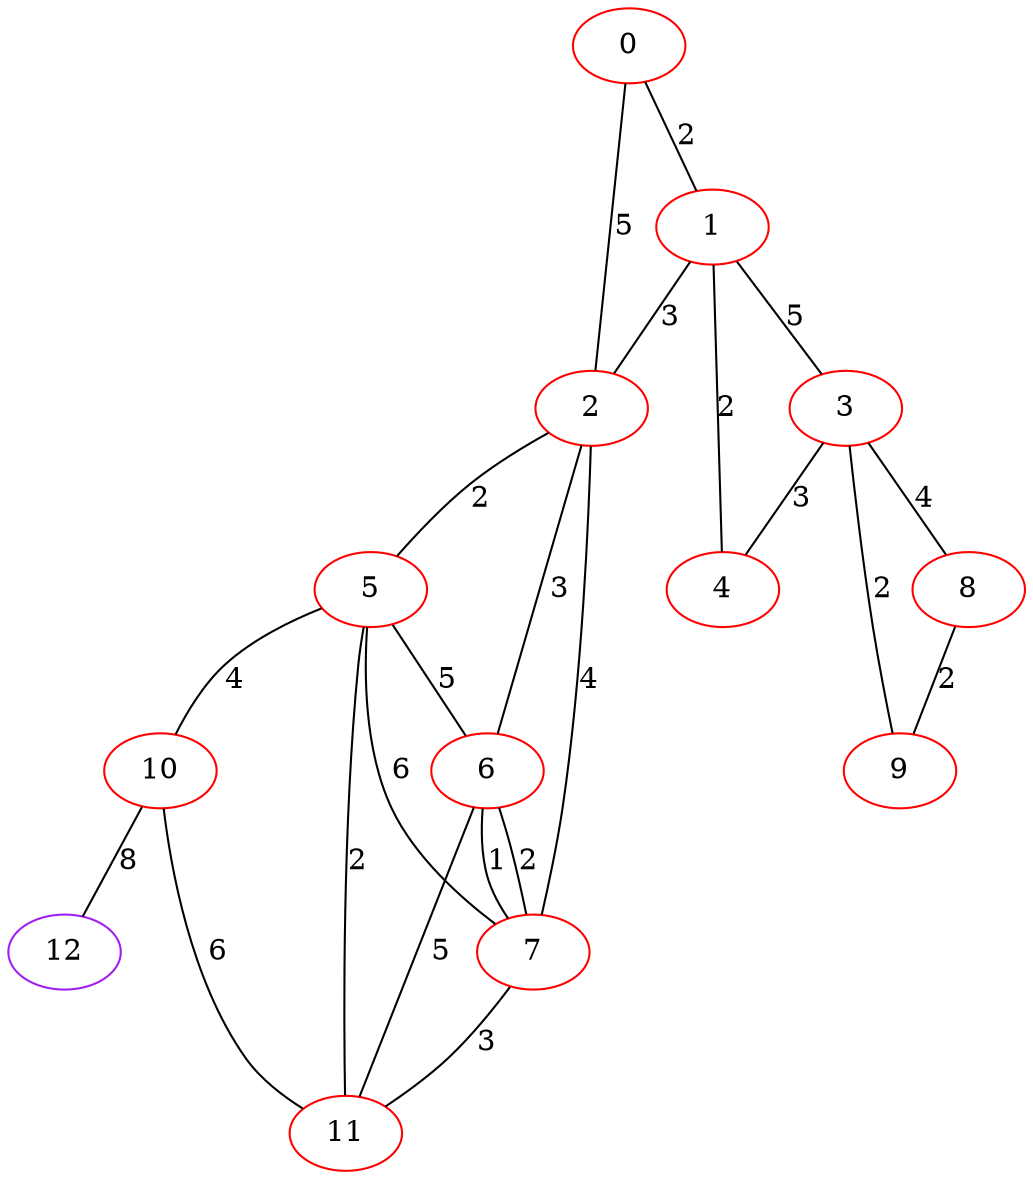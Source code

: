 graph "" {
0 [color=red, weight=1];
1 [color=red, weight=1];
2 [color=red, weight=1];
3 [color=red, weight=1];
4 [color=red, weight=1];
5 [color=red, weight=1];
6 [color=red, weight=1];
7 [color=red, weight=1];
8 [color=red, weight=1];
9 [color=red, weight=1];
10 [color=red, weight=1];
11 [color=red, weight=1];
12 [color=purple, weight=4];
0 -- 1  [key=0, label=2];
0 -- 2  [key=0, label=5];
1 -- 2  [key=0, label=3];
1 -- 3  [key=0, label=5];
1 -- 4  [key=0, label=2];
2 -- 5  [key=0, label=2];
2 -- 6  [key=0, label=3];
2 -- 7  [key=0, label=4];
3 -- 8  [key=0, label=4];
3 -- 9  [key=0, label=2];
3 -- 4  [key=0, label=3];
5 -- 10  [key=0, label=4];
5 -- 11  [key=0, label=2];
5 -- 6  [key=0, label=5];
5 -- 7  [key=0, label=6];
6 -- 11  [key=0, label=5];
6 -- 7  [key=0, label=2];
6 -- 7  [key=1, label=1];
7 -- 11  [key=0, label=3];
8 -- 9  [key=0, label=2];
10 -- 11  [key=0, label=6];
10 -- 12  [key=0, label=8];
}
